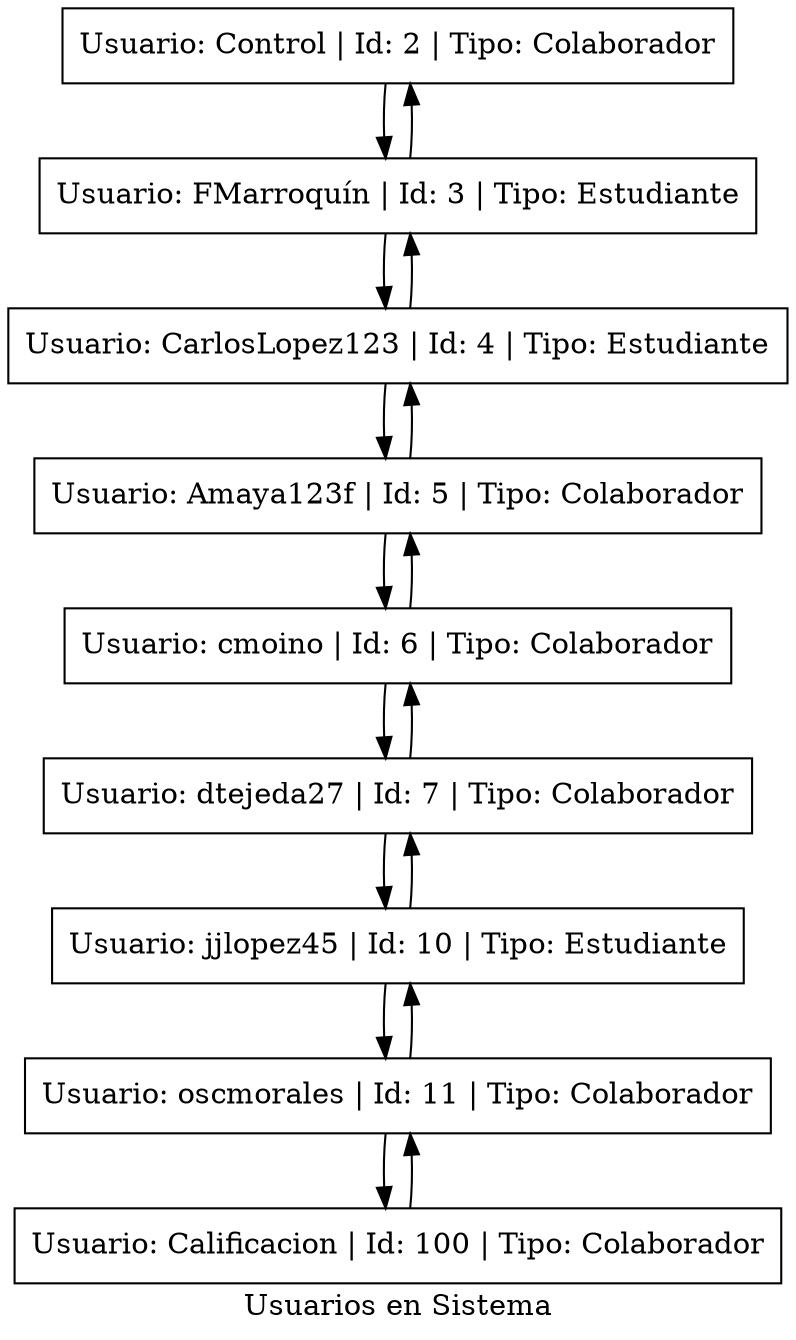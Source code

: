 digraph g{
node [shape=box];
label="Usuarios en Sistema";
"Usuario: Control | Id: 2 | Tipo: Colaborador";
"Usuario: Control | Id: 2 | Tipo: Colaborador"->"Usuario: FMarroquín | Id: 3 | Tipo: Estudiante";
"Usuario: FMarroquín | Id: 3 | Tipo: Estudiante";
"Usuario: FMarroquín | Id: 3 | Tipo: Estudiante"->"Usuario: CarlosLopez123 | Id: 4 | Tipo: Estudiante";
"Usuario: FMarroquín | Id: 3 | Tipo: Estudiante"->"Usuario: Control | Id: 2 | Tipo: Colaborador";
"Usuario: CarlosLopez123 | Id: 4 | Tipo: Estudiante";
"Usuario: CarlosLopez123 | Id: 4 | Tipo: Estudiante"->"Usuario: Amaya123f | Id: 5 | Tipo: Colaborador";
"Usuario: CarlosLopez123 | Id: 4 | Tipo: Estudiante"->"Usuario: FMarroquín | Id: 3 | Tipo: Estudiante";
"Usuario: Amaya123f | Id: 5 | Tipo: Colaborador";
"Usuario: Amaya123f | Id: 5 | Tipo: Colaborador"->"Usuario: cmoino | Id: 6 | Tipo: Colaborador";
"Usuario: Amaya123f | Id: 5 | Tipo: Colaborador"->"Usuario: CarlosLopez123 | Id: 4 | Tipo: Estudiante";
"Usuario: cmoino | Id: 6 | Tipo: Colaborador";
"Usuario: cmoino | Id: 6 | Tipo: Colaborador"->"Usuario: dtejeda27 | Id: 7 | Tipo: Colaborador";
"Usuario: cmoino | Id: 6 | Tipo: Colaborador"->"Usuario: Amaya123f | Id: 5 | Tipo: Colaborador";
"Usuario: dtejeda27 | Id: 7 | Tipo: Colaborador";
"Usuario: dtejeda27 | Id: 7 | Tipo: Colaborador"->"Usuario: jjlopez45 | Id: 10 | Tipo: Estudiante";
"Usuario: dtejeda27 | Id: 7 | Tipo: Colaborador"->"Usuario: cmoino | Id: 6 | Tipo: Colaborador";
"Usuario: jjlopez45 | Id: 10 | Tipo: Estudiante";
"Usuario: jjlopez45 | Id: 10 | Tipo: Estudiante"->"Usuario: oscmorales | Id: 11 | Tipo: Colaborador";
"Usuario: jjlopez45 | Id: 10 | Tipo: Estudiante"->"Usuario: dtejeda27 | Id: 7 | Tipo: Colaborador";
"Usuario: oscmorales | Id: 11 | Tipo: Colaborador";
"Usuario: oscmorales | Id: 11 | Tipo: Colaborador"->"Usuario: Calificacion | Id: 100 | Tipo: Colaborador";
"Usuario: oscmorales | Id: 11 | Tipo: Colaborador"->"Usuario: jjlopez45 | Id: 10 | Tipo: Estudiante";
"Usuario: Calificacion | Id: 100 | Tipo: Colaborador";
"Usuario: Calificacion | Id: 100 | Tipo: Colaborador"->"Usuario: oscmorales | Id: 11 | Tipo: Colaborador";
}